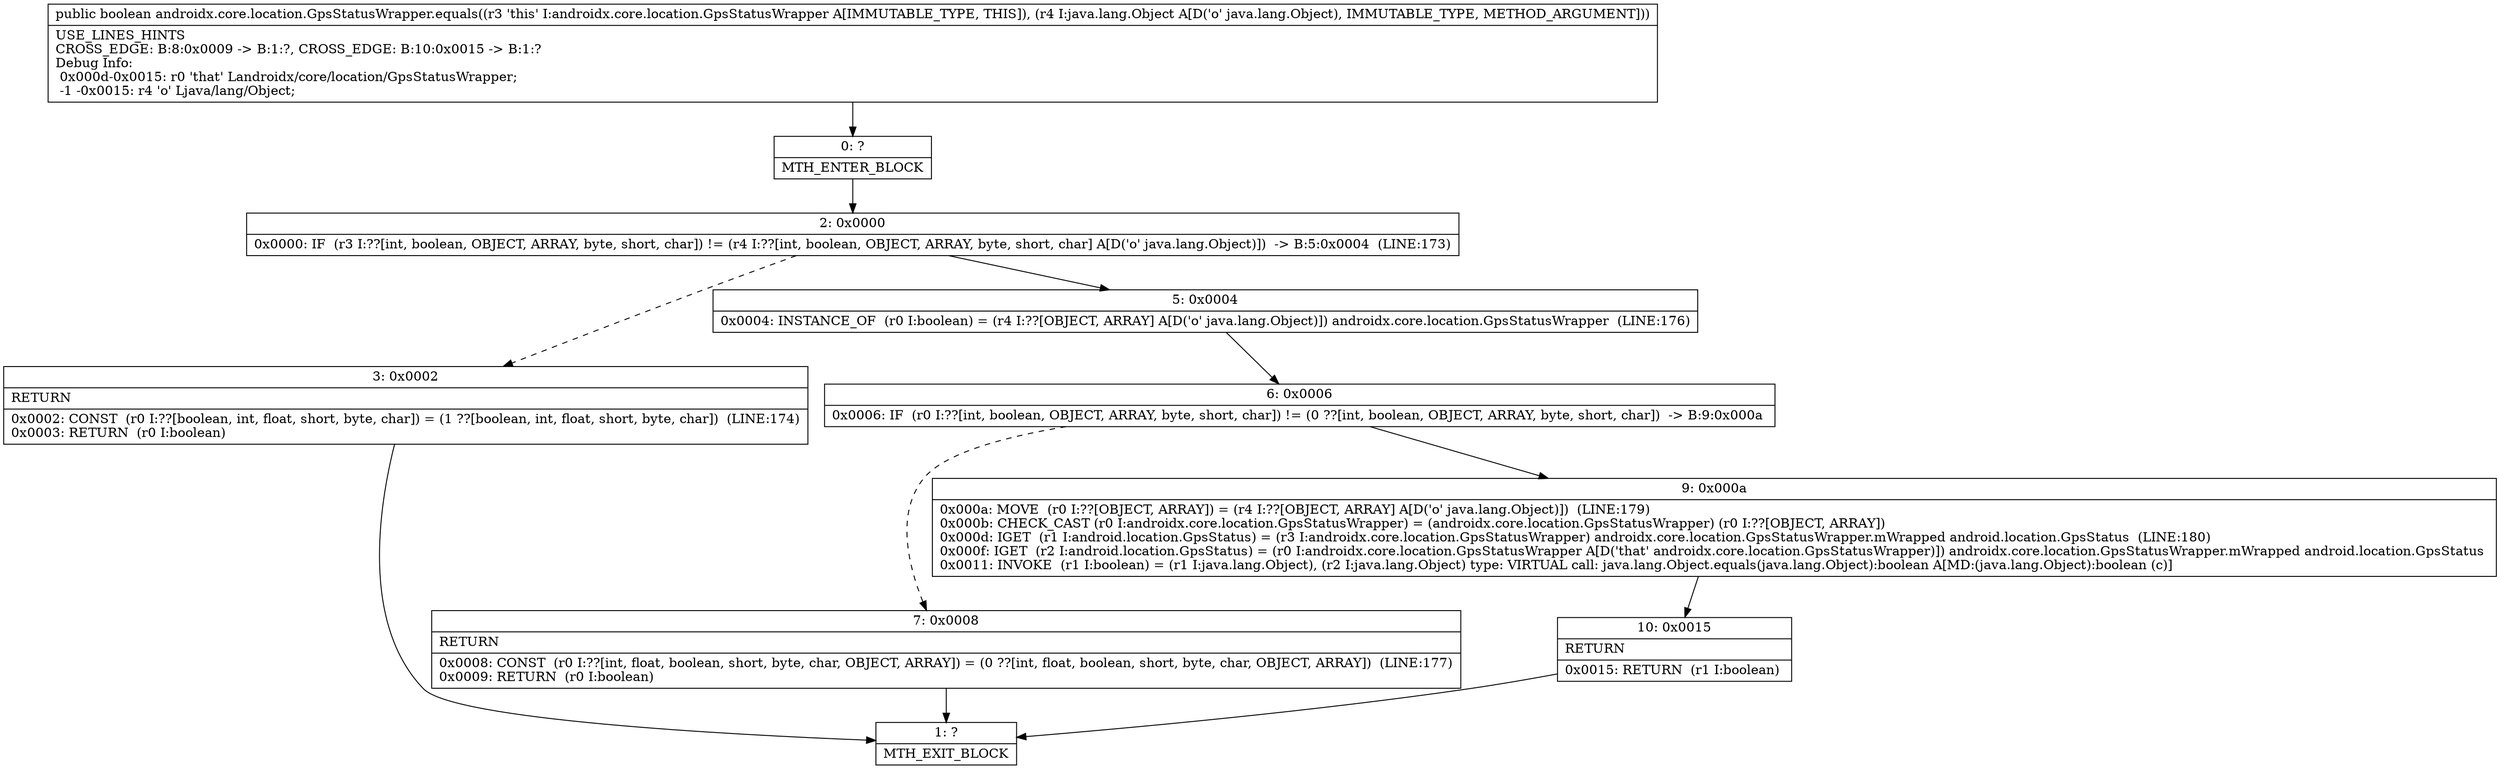 digraph "CFG forandroidx.core.location.GpsStatusWrapper.equals(Ljava\/lang\/Object;)Z" {
Node_0 [shape=record,label="{0\:\ ?|MTH_ENTER_BLOCK\l}"];
Node_2 [shape=record,label="{2\:\ 0x0000|0x0000: IF  (r3 I:??[int, boolean, OBJECT, ARRAY, byte, short, char]) != (r4 I:??[int, boolean, OBJECT, ARRAY, byte, short, char] A[D('o' java.lang.Object)])  \-\> B:5:0x0004  (LINE:173)\l}"];
Node_3 [shape=record,label="{3\:\ 0x0002|RETURN\l|0x0002: CONST  (r0 I:??[boolean, int, float, short, byte, char]) = (1 ??[boolean, int, float, short, byte, char])  (LINE:174)\l0x0003: RETURN  (r0 I:boolean) \l}"];
Node_1 [shape=record,label="{1\:\ ?|MTH_EXIT_BLOCK\l}"];
Node_5 [shape=record,label="{5\:\ 0x0004|0x0004: INSTANCE_OF  (r0 I:boolean) = (r4 I:??[OBJECT, ARRAY] A[D('o' java.lang.Object)]) androidx.core.location.GpsStatusWrapper  (LINE:176)\l}"];
Node_6 [shape=record,label="{6\:\ 0x0006|0x0006: IF  (r0 I:??[int, boolean, OBJECT, ARRAY, byte, short, char]) != (0 ??[int, boolean, OBJECT, ARRAY, byte, short, char])  \-\> B:9:0x000a \l}"];
Node_7 [shape=record,label="{7\:\ 0x0008|RETURN\l|0x0008: CONST  (r0 I:??[int, float, boolean, short, byte, char, OBJECT, ARRAY]) = (0 ??[int, float, boolean, short, byte, char, OBJECT, ARRAY])  (LINE:177)\l0x0009: RETURN  (r0 I:boolean) \l}"];
Node_9 [shape=record,label="{9\:\ 0x000a|0x000a: MOVE  (r0 I:??[OBJECT, ARRAY]) = (r4 I:??[OBJECT, ARRAY] A[D('o' java.lang.Object)])  (LINE:179)\l0x000b: CHECK_CAST (r0 I:androidx.core.location.GpsStatusWrapper) = (androidx.core.location.GpsStatusWrapper) (r0 I:??[OBJECT, ARRAY]) \l0x000d: IGET  (r1 I:android.location.GpsStatus) = (r3 I:androidx.core.location.GpsStatusWrapper) androidx.core.location.GpsStatusWrapper.mWrapped android.location.GpsStatus  (LINE:180)\l0x000f: IGET  (r2 I:android.location.GpsStatus) = (r0 I:androidx.core.location.GpsStatusWrapper A[D('that' androidx.core.location.GpsStatusWrapper)]) androidx.core.location.GpsStatusWrapper.mWrapped android.location.GpsStatus \l0x0011: INVOKE  (r1 I:boolean) = (r1 I:java.lang.Object), (r2 I:java.lang.Object) type: VIRTUAL call: java.lang.Object.equals(java.lang.Object):boolean A[MD:(java.lang.Object):boolean (c)]\l}"];
Node_10 [shape=record,label="{10\:\ 0x0015|RETURN\l|0x0015: RETURN  (r1 I:boolean) \l}"];
MethodNode[shape=record,label="{public boolean androidx.core.location.GpsStatusWrapper.equals((r3 'this' I:androidx.core.location.GpsStatusWrapper A[IMMUTABLE_TYPE, THIS]), (r4 I:java.lang.Object A[D('o' java.lang.Object), IMMUTABLE_TYPE, METHOD_ARGUMENT]))  | USE_LINES_HINTS\lCROSS_EDGE: B:8:0x0009 \-\> B:1:?, CROSS_EDGE: B:10:0x0015 \-\> B:1:?\lDebug Info:\l  0x000d\-0x0015: r0 'that' Landroidx\/core\/location\/GpsStatusWrapper;\l  \-1 \-0x0015: r4 'o' Ljava\/lang\/Object;\l}"];
MethodNode -> Node_0;Node_0 -> Node_2;
Node_2 -> Node_3[style=dashed];
Node_2 -> Node_5;
Node_3 -> Node_1;
Node_5 -> Node_6;
Node_6 -> Node_7[style=dashed];
Node_6 -> Node_9;
Node_7 -> Node_1;
Node_9 -> Node_10;
Node_10 -> Node_1;
}

